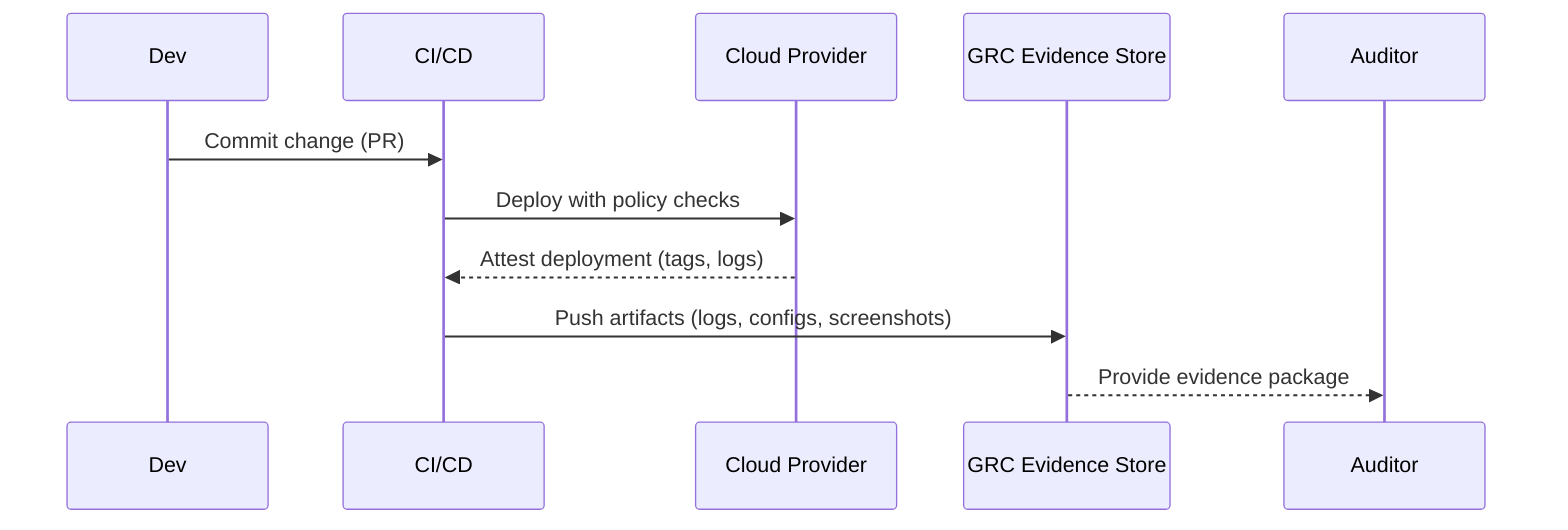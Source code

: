 sequenceDiagram
    participant Dev as Dev
    participant CI as CI/CD
    participant Cloud as Cloud Provider
    participant GRC as GRC Evidence Store
    participant Auditor as Auditor
    Dev->>CI: Commit change (PR)
    CI->>Cloud: Deploy with policy checks
    Cloud-->>CI: Attest deployment (tags, logs)
    CI->>GRC: Push artifacts (logs, configs, screenshots)
    GRC-->>Auditor: Provide evidence package